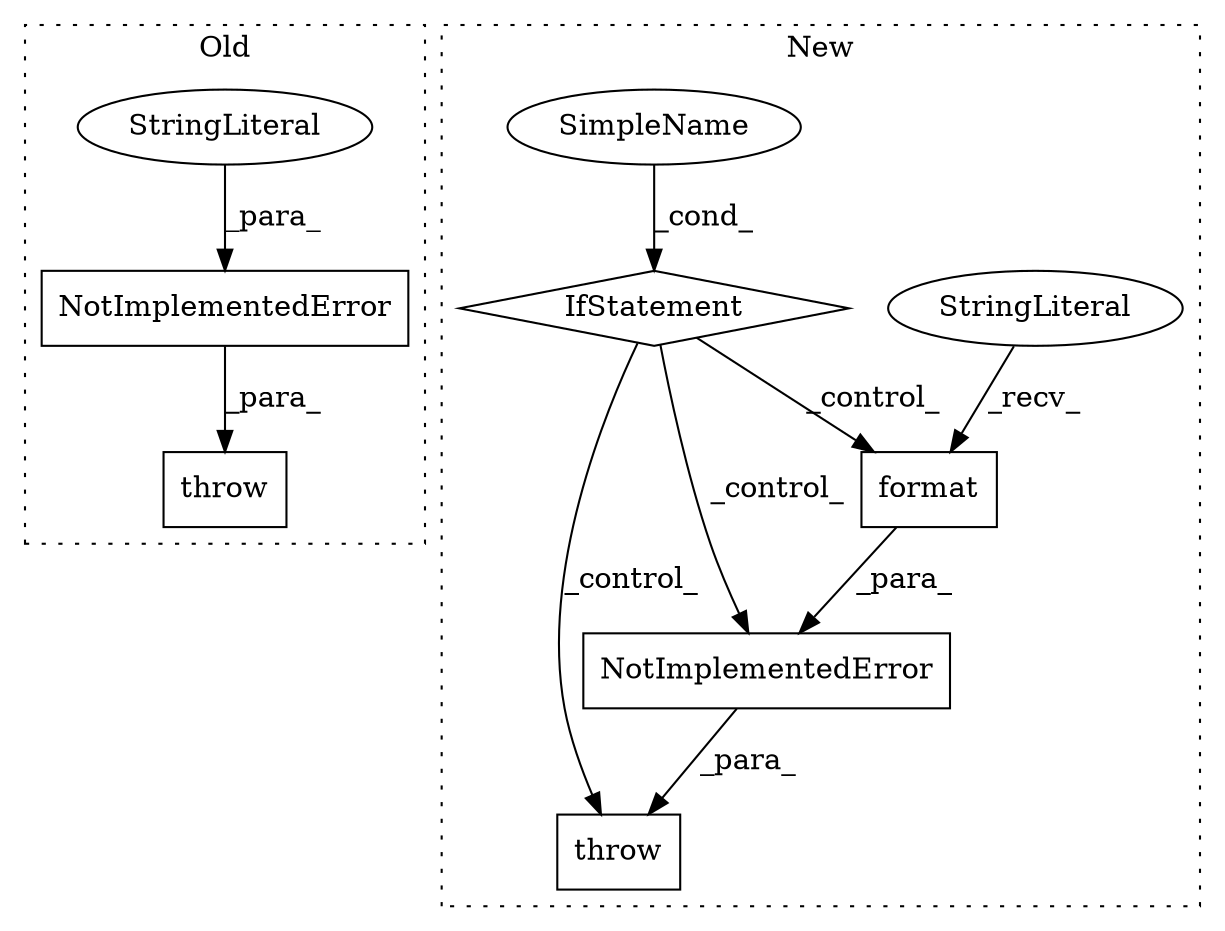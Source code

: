 digraph G {
subgraph cluster0 {
1 [label="NotImplementedError" a="32" s="3588,3703" l="20,1" shape="box"];
4 [label="throw" a="53" s="3582" l="6" shape="box"];
7 [label="StringLiteral" a="45" s="3608" l="95" shape="ellipse"];
label = "Old";
style="dotted";
}
subgraph cluster1 {
2 [label="format" a="32" s="3849,3858" l="7,1" shape="box"];
3 [label="StringLiteral" a="45" s="3831" l="17" shape="ellipse"];
5 [label="throw" a="53" s="4191" l="6" shape="box"];
6 [label="NotImplementedError" a="32" s="4197,4308" l="20,1" shape="box"];
8 [label="SimpleName" a="42" s="" l="" shape="ellipse"];
9 [label="IfStatement" a="25" s="3663,3724" l="4,2" shape="diamond"];
label = "New";
style="dotted";
}
1 -> 4 [label="_para_"];
2 -> 6 [label="_para_"];
3 -> 2 [label="_recv_"];
6 -> 5 [label="_para_"];
7 -> 1 [label="_para_"];
8 -> 9 [label="_cond_"];
9 -> 5 [label="_control_"];
9 -> 6 [label="_control_"];
9 -> 2 [label="_control_"];
}